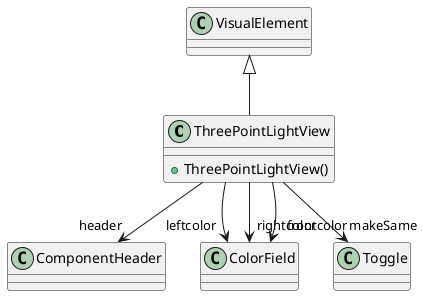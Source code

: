 @startuml
class ThreePointLightView {
    + ThreePointLightView()
}
VisualElement <|-- ThreePointLightView
ThreePointLightView --> "header" ComponentHeader
ThreePointLightView --> "leftcolor" ColorField
ThreePointLightView --> "rightcolor" ColorField
ThreePointLightView --> "frontcolor" ColorField
ThreePointLightView --> "makeSame" Toggle
@enduml
